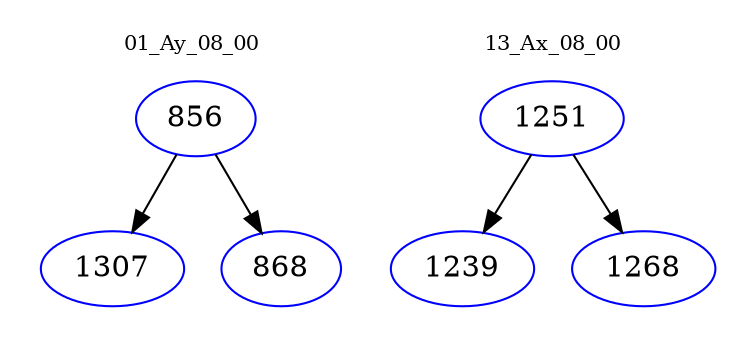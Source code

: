 digraph{
subgraph cluster_0 {
color = white
label = "01_Ay_08_00";
fontsize=10;
T0_856 [label="856", color="blue"]
T0_856 -> T0_1307 [color="black"]
T0_1307 [label="1307", color="blue"]
T0_856 -> T0_868 [color="black"]
T0_868 [label="868", color="blue"]
}
subgraph cluster_1 {
color = white
label = "13_Ax_08_00";
fontsize=10;
T1_1251 [label="1251", color="blue"]
T1_1251 -> T1_1239 [color="black"]
T1_1239 [label="1239", color="blue"]
T1_1251 -> T1_1268 [color="black"]
T1_1268 [label="1268", color="blue"]
}
}
